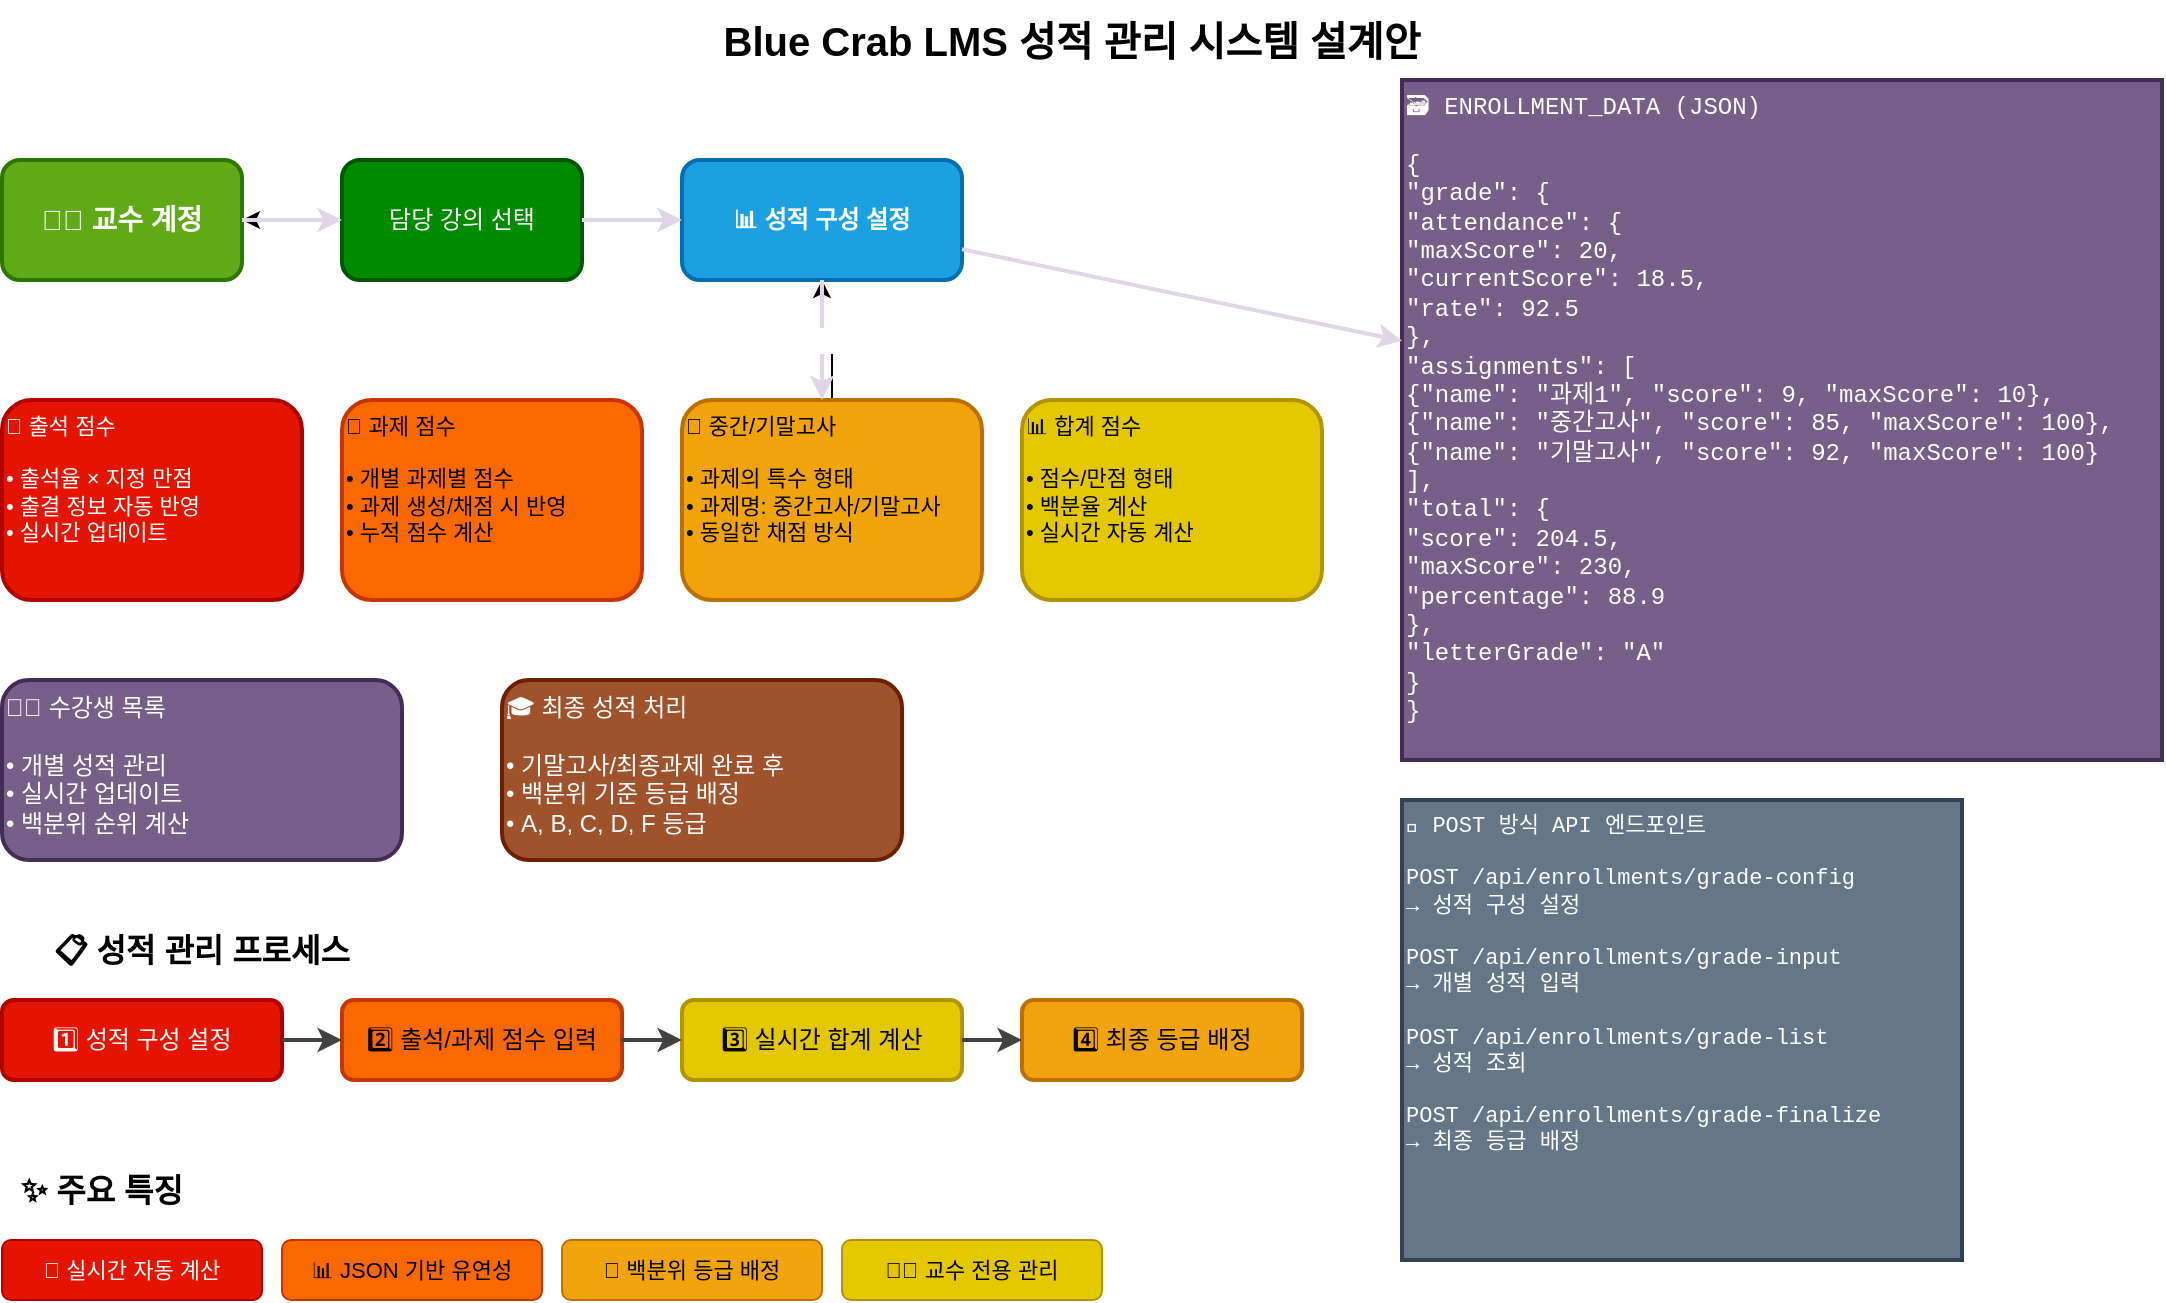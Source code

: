 <mxfile version="28.2.7">
  <diagram name="성적관리시스템" id="grade-management-system">
    <mxGraphModel dx="1426" dy="777" grid="1" gridSize="10" guides="1" tooltips="1" connect="1" arrows="1" fold="1" page="1" pageScale="1" pageWidth="1169" pageHeight="827" background="light-dark(#FFFFFF,#FFFFFF)" math="0" shadow="0">
      <root>
        <mxCell id="0" />
        <mxCell id="1" parent="0" />
        <mxCell id="title" value="Blue Crab LMS 성적 관리 시스템 설계안" style="text;html=1;strokeColor=none;fillColor=none;align=center;verticalAlign=middle;whiteSpace=wrap;rounded=0;fontSize=20;fontStyle=1;fontColor=light-dark(#000000,#000000);" parent="1" vertex="1">
          <mxGeometry x="350" y="20" width="470" height="40" as="geometry" />
        </mxCell>
        <mxCell id="professor" value="👨‍🏫 교수 계정" style="rounded=1;whiteSpace=wrap;html=1;fillColor=#60a917;strokeColor=#2D7600;strokeWidth=2;fontSize=14;fontStyle=1;fontColor=#ffffff;" parent="1" vertex="1">
          <mxGeometry x="50" y="100" width="120" height="60" as="geometry" />
        </mxCell>
        <mxCell id="MG4DHli698F3isjgFY7O-2" value="" style="edgeStyle=orthogonalEdgeStyle;rounded=0;orthogonalLoop=1;jettySize=auto;html=1;" edge="1" parent="1" source="lecture-select" target="professor">
          <mxGeometry relative="1" as="geometry" />
        </mxCell>
        <mxCell id="lecture-select" value="담당 강의 선택" style="rounded=1;whiteSpace=wrap;html=1;fillColor=#008a00;strokeColor=#005700;strokeWidth=2;fontSize=12;fontColor=#ffffff;" parent="1" vertex="1">
          <mxGeometry x="220" y="100" width="120" height="60" as="geometry" />
        </mxCell>
        <mxCell id="grade-config" value="📊 성적 구성 설정" style="rounded=1;whiteSpace=wrap;html=1;fillColor=#1ba1e2;strokeColor=#006EAF;strokeWidth=2;fontSize=12;fontStyle=1;fontColor=#ffffff;" parent="1" vertex="1">
          <mxGeometry x="390" y="100" width="140" height="60" as="geometry" />
        </mxCell>
        <mxCell id="attendance-score" value="📅 출석 점수&#xa;&#xa;• 출석율 × 지정 만점&#xa;• 출결 정보 자동 반영&#xa;• 실시간 업데이트" style="rounded=1;whiteSpace=wrap;html=1;fillColor=#e51400;strokeColor=#B20000;strokeWidth=2;fontSize=11;align=left;verticalAlign=top;fontColor=#ffffff;" parent="1" vertex="1">
          <mxGeometry x="50" y="220" width="150" height="100" as="geometry" />
        </mxCell>
        <mxCell id="assignment-score" value="📝 과제 점수&#xa;&#xa;• 개별 과제별 점수&#xa;• 과제 생성/채점 시 반영&#xa;• 누적 점수 계산" style="rounded=1;whiteSpace=wrap;html=1;fillColor=#fa6800;strokeColor=#C73500;strokeWidth=2;fontSize=11;align=left;verticalAlign=top;fontColor=#000000;" parent="1" vertex="1">
          <mxGeometry x="220" y="220" width="150" height="100" as="geometry" />
        </mxCell>
        <mxCell id="MG4DHli698F3isjgFY7O-1" value="" style="edgeStyle=orthogonalEdgeStyle;rounded=0;orthogonalLoop=1;jettySize=auto;html=1;" edge="1" parent="1" source="exam-score" target="grade-config">
          <mxGeometry relative="1" as="geometry" />
        </mxCell>
        <mxCell id="exam-score" value="🎯 중간/기말고사&#xa;&#xa;• 과제의 특수 형태&#xa;• 과제명: 중간고사/기말고사&#xa;• 동일한 채점 방식" style="rounded=1;whiteSpace=wrap;html=1;fillColor=#f0a30a;strokeColor=#BD7000;strokeWidth=2;fontSize=11;align=left;verticalAlign=top;fontColor=#000000;" parent="1" vertex="1">
          <mxGeometry x="390" y="220" width="150" height="100" as="geometry" />
        </mxCell>
        <mxCell id="total-score" value="📊 합계 점수&#xa;&#xa;• 점수/만점 형태&#xa;• 백분율 계산&#xa;• 실시간 자동 계산" style="rounded=1;whiteSpace=wrap;html=1;fillColor=#e3c800;strokeColor=#B09500;strokeWidth=2;fontSize=11;align=left;verticalAlign=top;fontColor=#000000;" parent="1" vertex="1">
          <mxGeometry x="560" y="220" width="150" height="100" as="geometry" />
        </mxCell>
        <mxCell id="json-structure" value="&lt;font style=&quot;font-size: 12px;&quot;&gt;🗃️ ENROLLMENT_DATA (JSON)&lt;br&gt;&lt;br&gt;{&lt;br&gt;  &quot;grade&quot;: {&lt;br&gt;    &quot;attendance&quot;: {&lt;br&gt;      &quot;maxScore&quot;: 20,&lt;br&gt;      &quot;currentScore&quot;: 18.5,&lt;br&gt;      &quot;rate&quot;: 92.5&lt;br&gt;    },&lt;br&gt;    &quot;assignments&quot;: [&lt;br&gt;      {&quot;name&quot;: &quot;과제1&quot;, &quot;score&quot;: 9, &quot;maxScore&quot;: 10},&lt;br&gt;      {&quot;name&quot;: &quot;중간고사&quot;, &quot;score&quot;: 85, &quot;maxScore&quot;: 100},&lt;br&gt;      {&quot;name&quot;: &quot;기말고사&quot;, &quot;score&quot;: 92, &quot;maxScore&quot;: 100}&lt;br&gt;    ],&lt;br&gt;    &quot;total&quot;: {&lt;br&gt;      &quot;score&quot;: 204.5,&lt;br&gt;      &quot;maxScore&quot;: 230,&lt;br&gt;      &quot;percentage&quot;: 88.9&lt;br&gt;    },&lt;br&gt;    &quot;letterGrade&quot;: &quot;A&quot;&lt;br&gt;  }&lt;br&gt;}&lt;/font&gt;" style="rounded=0;whiteSpace=wrap;html=1;fillColor=#76608a;strokeColor=#432D57;strokeWidth=2;fontSize=10;align=left;verticalAlign=top;fontFamily=Courier New;fontColor=#ffffff;" parent="1" vertex="1">
          <mxGeometry x="750" y="60" width="380" height="340" as="geometry" />
        </mxCell>
        <mxCell id="student-list" value="👨‍🎓 수강생 목록&#xa;&#xa;• 개별 성적 관리&#xa;• 실시간 업데이트&#xa;• 백분위 순위 계산" style="rounded=1;whiteSpace=wrap;html=1;fillColor=#76608a;strokeColor=#432D57;strokeWidth=2;fontSize=12;align=left;verticalAlign=top;fontColor=#ffffff;" parent="1" vertex="1">
          <mxGeometry x="50" y="360" width="200" height="90" as="geometry" />
        </mxCell>
        <mxCell id="final-grade" value="🎓 최종 성적 처리&#xa;&#xa;• 기말고사/최종과제 완료 후&#xa;• 백분위 기준 등급 배정&#xa;• A, B, C, D, F 등급" style="rounded=1;whiteSpace=wrap;html=1;fillColor=#a0522d;strokeColor=#6D1F00;strokeWidth=2;fontSize=12;align=left;verticalAlign=top;fontColor=#ffffff;" parent="1" vertex="1">
          <mxGeometry x="300" y="360" width="200" height="90" as="geometry" />
        </mxCell>
        <mxCell id="api-endpoints" value="🔧 POST 방식 API 엔드포인트&#xa;&#xa;POST /api/enrollments/grade-config&#xa;  → 성적 구성 설정&#xa;&#xa;POST /api/enrollments/grade-input&#xa;  → 개별 성적 입력&#xa;&#xa;POST /api/enrollments/grade-list&#xa;  → 성적 조회&#xa;&#xa;POST /api/enrollments/grade-finalize&#xa;  → 최종 등급 배정" style="rounded=0;whiteSpace=wrap;html=1;fillColor=#647687;strokeColor=#314354;strokeWidth=2;fontSize=11;align=left;verticalAlign=top;fontFamily=Courier New;fontColor=#ffffff;" parent="1" vertex="1">
          <mxGeometry x="750" y="420" width="280" height="230" as="geometry" />
        </mxCell>
        <mxCell id="arrow1" value="" style="endArrow=classic;html=1;rounded=0;strokeWidth=2;strokeColor=light-dark(#E1D5E7,#3333FF);fontColor=light-dark(#000000,#000000);" parent="1" source="professor" target="lecture-select" edge="1">
          <mxGeometry width="50" height="50" relative="1" as="geometry">
            <mxPoint x="170" y="130" as="sourcePoint" />
            <mxPoint x="220" y="130" as="targetPoint" />
          </mxGeometry>
        </mxCell>
        <mxCell id="arrow2" value="" style="endArrow=classic;html=1;rounded=0;strokeWidth=2;strokeColor=light-dark(#E1D5E7,#3333FF);fontColor=light-dark(#000000,#000000);" parent="1" source="lecture-select" target="grade-config" edge="1">
          <mxGeometry width="50" height="50" relative="1" as="geometry">
            <mxPoint x="340" y="130" as="sourcePoint" />
            <mxPoint x="390" y="130" as="targetPoint" />
          </mxGeometry>
        </mxCell>
        <mxCell id="arrow3" value="" style="endArrow=classic;html=1;rounded=0;strokeWidth=2;strokeColor=light-dark(#E1D5E7,#3333FF);fontColor=light-dark(#000000,#000000);" parent="1" source="grade-config" target="json-structure" edge="1">
          <mxGeometry width="50" height="50" relative="1" as="geometry">
            <mxPoint x="530" y="130" as="sourcePoint" />
            <mxPoint x="750" y="200" as="targetPoint" />
          </mxGeometry>
        </mxCell>
        <mxCell id="arrow4" value="구성 요소" style="endArrow=classic;html=1;rounded=0;strokeWidth=2;strokeColor=light-dark(#E1D5E7,#3333FF);fontColor=light-dark(#FFFFFF,#FFFFFF);" parent="1" source="grade-config" edge="1">
          <mxGeometry width="50" height="50" relative="1" as="geometry">
            <mxPoint x="460" y="160" as="sourcePoint" />
            <mxPoint x="460" y="220" as="targetPoint" />
          </mxGeometry>
        </mxCell>
        <mxCell id="process-title" value="📋 성적 관리 프로세스" style="text;html=1;strokeColor=none;fillColor=none;align=center;verticalAlign=middle;whiteSpace=wrap;rounded=0;fontSize=16;fontStyle=1;fontColor=light-dark(#000000,#000000);" parent="1" vertex="1">
          <mxGeometry x="50" y="480" width="200" height="30" as="geometry" />
        </mxCell>
        <mxCell id="step1" value="1️⃣ 성적 구성 설정" style="rounded=1;whiteSpace=wrap;html=1;fillColor=#e51400;strokeColor=#B20000;strokeWidth=2;fontSize=12;fontColor=#ffffff;" parent="1" vertex="1">
          <mxGeometry x="50" y="520" width="140" height="40" as="geometry" />
        </mxCell>
        <mxCell id="step2" value="2️⃣ 출석/과제 점수 입력" style="rounded=1;whiteSpace=wrap;html=1;fillColor=#fa6800;strokeColor=#C73500;strokeWidth=2;fontSize=12;fontColor=#000000;" parent="1" vertex="1">
          <mxGeometry x="220" y="520" width="140" height="40" as="geometry" />
        </mxCell>
        <mxCell id="step3" value="3️⃣ 실시간 합계 계산" style="rounded=1;whiteSpace=wrap;html=1;fillColor=#e3c800;strokeColor=#B09500;strokeWidth=2;fontSize=12;fontColor=#000000;" parent="1" vertex="1">
          <mxGeometry x="390" y="520" width="140" height="40" as="geometry" />
        </mxCell>
        <mxCell id="step4" value="4️⃣ 최종 등급 배정" style="rounded=1;whiteSpace=wrap;html=1;fillColor=#f0a30a;strokeColor=#BD7000;strokeWidth=2;fontSize=12;fontColor=#000000;" parent="1" vertex="1">
          <mxGeometry x="560" y="520" width="140" height="40" as="geometry" />
        </mxCell>
        <mxCell id="process-arrow1" value="" style="endArrow=classic;html=1;rounded=0;strokeWidth=2;strokeColor=#424242;fontColor=light-dark(#000000,#000000);" parent="1" edge="1">
          <mxGeometry width="50" height="50" relative="1" as="geometry">
            <mxPoint x="190" y="540" as="sourcePoint" />
            <mxPoint x="220" y="540" as="targetPoint" />
          </mxGeometry>
        </mxCell>
        <mxCell id="process-arrow2" value="" style="endArrow=classic;html=1;rounded=0;strokeWidth=2;strokeColor=#424242;fontColor=light-dark(#000000,#000000);" parent="1" edge="1">
          <mxGeometry width="50" height="50" relative="1" as="geometry">
            <mxPoint x="360" y="540" as="sourcePoint" />
            <mxPoint x="390" y="540" as="targetPoint" />
          </mxGeometry>
        </mxCell>
        <mxCell id="process-arrow3" value="" style="endArrow=classic;html=1;rounded=0;strokeWidth=2;strokeColor=#424242;fontColor=light-dark(#000000,#000000);" parent="1" edge="1">
          <mxGeometry width="50" height="50" relative="1" as="geometry">
            <mxPoint x="530" y="540" as="sourcePoint" />
            <mxPoint x="560" y="540" as="targetPoint" />
          </mxGeometry>
        </mxCell>
        <mxCell id="features-title" value="✨ 주요 특징" style="text;html=1;strokeColor=none;fillColor=none;align=center;verticalAlign=middle;whiteSpace=wrap;rounded=0;fontSize=16;fontStyle=1;fontColor=light-dark(#000000,#000000);" parent="1" vertex="1">
          <mxGeometry x="50" y="600" width="100" height="30" as="geometry" />
        </mxCell>
        <mxCell id="feature1" value="🔄 실시간 자동 계산" style="rounded=1;whiteSpace=wrap;html=1;fillColor=#e51400;strokeColor=#B20000;strokeWidth=1;fontSize=11;fontColor=#ffffff;" parent="1" vertex="1">
          <mxGeometry x="50" y="640" width="130" height="30" as="geometry" />
        </mxCell>
        <mxCell id="feature2" value="📊 JSON 기반 유연성" style="rounded=1;whiteSpace=wrap;html=1;fillColor=#fa6800;strokeColor=#C73500;strokeWidth=1;fontSize=11;fontColor=#000000;" parent="1" vertex="1">
          <mxGeometry x="190" y="640" width="130" height="30" as="geometry" />
        </mxCell>
        <mxCell id="feature3" value="🎯 백분위 등급 배정" style="rounded=1;whiteSpace=wrap;html=1;fillColor=#f0a30a;strokeColor=#BD7000;strokeWidth=1;fontSize=11;fontColor=#000000;" parent="1" vertex="1">
          <mxGeometry x="330" y="640" width="130" height="30" as="geometry" />
        </mxCell>
        <mxCell id="feature4" value="👨‍🏫 교수 전용 관리" style="rounded=1;whiteSpace=wrap;html=1;fillColor=#e3c800;strokeColor=#B09500;strokeWidth=1;fontSize=11;fontColor=#000000;" parent="1" vertex="1">
          <mxGeometry x="470" y="640" width="130" height="30" as="geometry" />
        </mxCell>
      </root>
    </mxGraphModel>
  </diagram>
</mxfile>
